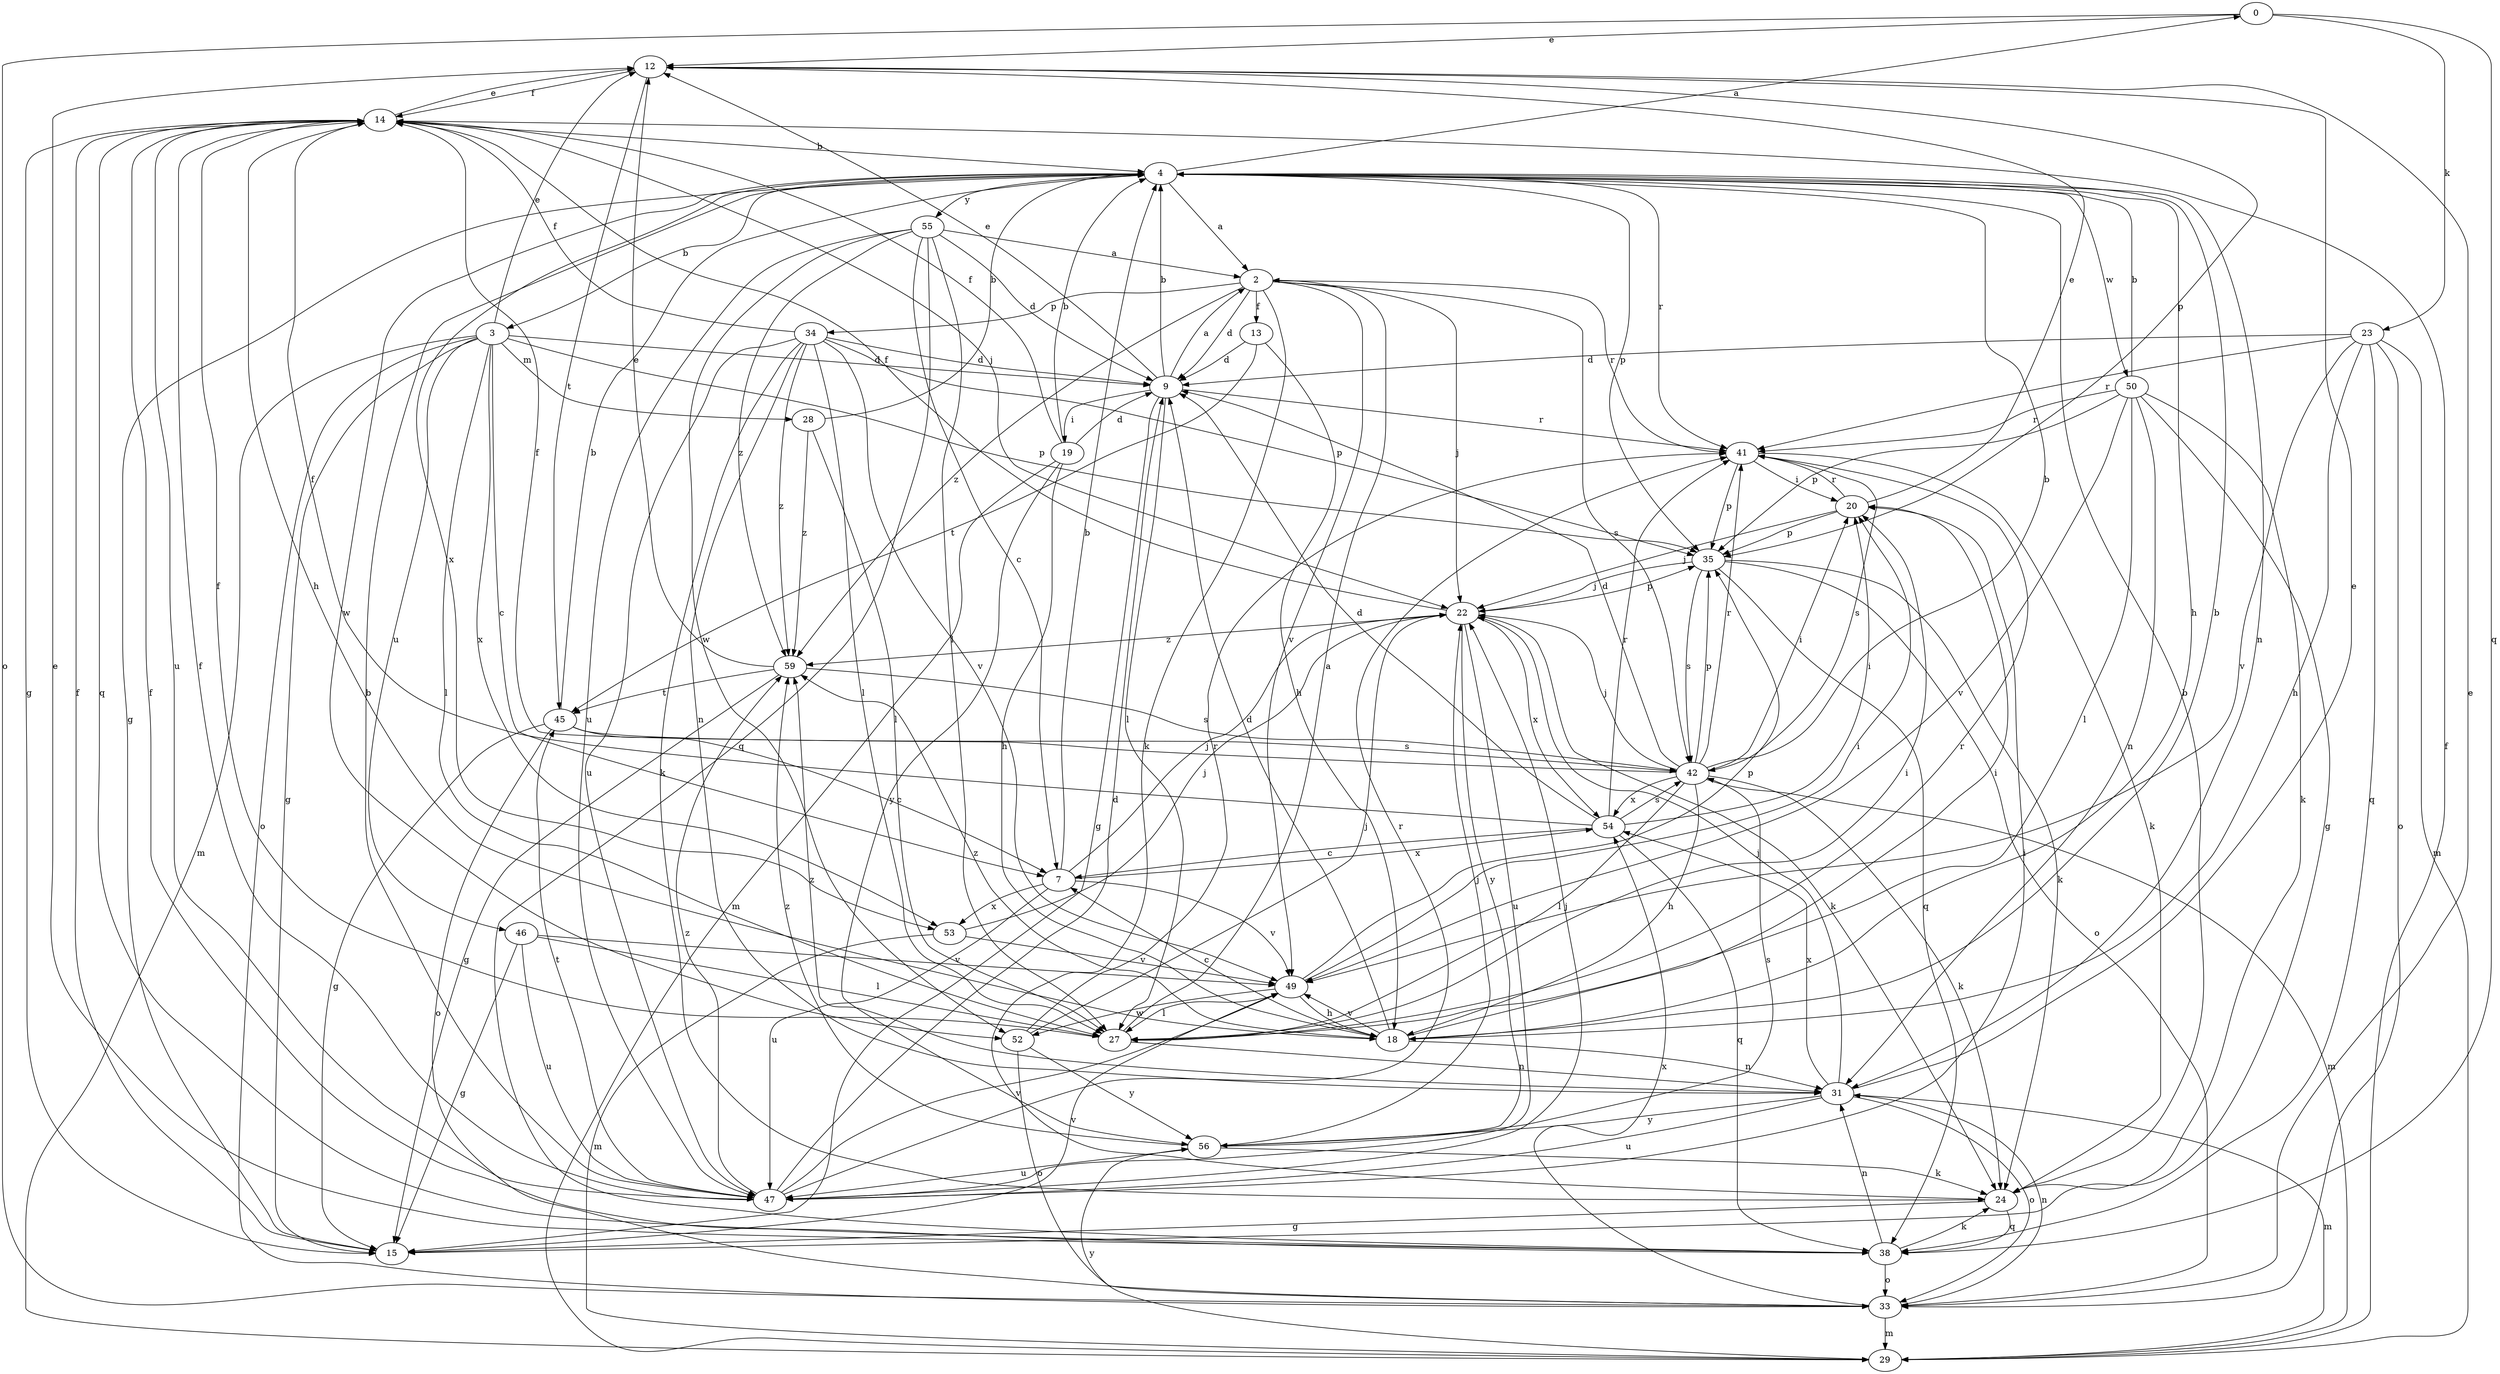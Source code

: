 strict digraph  {
0;
2;
3;
4;
7;
9;
12;
13;
14;
15;
18;
19;
20;
22;
23;
24;
27;
28;
29;
31;
33;
34;
35;
38;
41;
42;
45;
46;
47;
49;
50;
52;
53;
54;
55;
56;
59;
0 -> 12  [label=e];
0 -> 23  [label=k];
0 -> 33  [label=o];
0 -> 38  [label=q];
2 -> 9  [label=d];
2 -> 13  [label=f];
2 -> 22  [label=j];
2 -> 24  [label=k];
2 -> 34  [label=p];
2 -> 41  [label=r];
2 -> 42  [label=s];
2 -> 49  [label=v];
2 -> 59  [label=z];
3 -> 7  [label=c];
3 -> 9  [label=d];
3 -> 12  [label=e];
3 -> 15  [label=g];
3 -> 27  [label=l];
3 -> 28  [label=m];
3 -> 29  [label=m];
3 -> 33  [label=o];
3 -> 35  [label=p];
3 -> 46  [label=u];
3 -> 53  [label=x];
4 -> 0  [label=a];
4 -> 2  [label=a];
4 -> 3  [label=b];
4 -> 15  [label=g];
4 -> 18  [label=h];
4 -> 31  [label=n];
4 -> 35  [label=p];
4 -> 41  [label=r];
4 -> 50  [label=w];
4 -> 52  [label=w];
4 -> 53  [label=x];
4 -> 55  [label=y];
7 -> 4  [label=b];
7 -> 22  [label=j];
7 -> 47  [label=u];
7 -> 49  [label=v];
7 -> 53  [label=x];
7 -> 54  [label=x];
9 -> 2  [label=a];
9 -> 4  [label=b];
9 -> 12  [label=e];
9 -> 15  [label=g];
9 -> 19  [label=i];
9 -> 27  [label=l];
9 -> 41  [label=r];
12 -> 14  [label=f];
12 -> 35  [label=p];
12 -> 45  [label=t];
13 -> 9  [label=d];
13 -> 18  [label=h];
13 -> 45  [label=t];
14 -> 4  [label=b];
14 -> 12  [label=e];
14 -> 15  [label=g];
14 -> 18  [label=h];
14 -> 22  [label=j];
14 -> 38  [label=q];
14 -> 47  [label=u];
15 -> 14  [label=f];
15 -> 49  [label=v];
18 -> 4  [label=b];
18 -> 7  [label=c];
18 -> 9  [label=d];
18 -> 20  [label=i];
18 -> 31  [label=n];
18 -> 49  [label=v];
18 -> 59  [label=z];
19 -> 4  [label=b];
19 -> 9  [label=d];
19 -> 14  [label=f];
19 -> 18  [label=h];
19 -> 29  [label=m];
19 -> 56  [label=y];
20 -> 12  [label=e];
20 -> 22  [label=j];
20 -> 35  [label=p];
20 -> 41  [label=r];
22 -> 14  [label=f];
22 -> 24  [label=k];
22 -> 35  [label=p];
22 -> 47  [label=u];
22 -> 54  [label=x];
22 -> 56  [label=y];
22 -> 59  [label=z];
23 -> 9  [label=d];
23 -> 18  [label=h];
23 -> 29  [label=m];
23 -> 33  [label=o];
23 -> 38  [label=q];
23 -> 41  [label=r];
23 -> 49  [label=v];
24 -> 4  [label=b];
24 -> 15  [label=g];
24 -> 38  [label=q];
27 -> 2  [label=a];
27 -> 14  [label=f];
27 -> 20  [label=i];
27 -> 31  [label=n];
27 -> 41  [label=r];
28 -> 4  [label=b];
28 -> 27  [label=l];
28 -> 59  [label=z];
29 -> 14  [label=f];
29 -> 56  [label=y];
31 -> 12  [label=e];
31 -> 22  [label=j];
31 -> 29  [label=m];
31 -> 33  [label=o];
31 -> 47  [label=u];
31 -> 54  [label=x];
31 -> 56  [label=y];
31 -> 59  [label=z];
33 -> 12  [label=e];
33 -> 29  [label=m];
33 -> 31  [label=n];
33 -> 54  [label=x];
34 -> 9  [label=d];
34 -> 14  [label=f];
34 -> 24  [label=k];
34 -> 27  [label=l];
34 -> 31  [label=n];
34 -> 35  [label=p];
34 -> 47  [label=u];
34 -> 49  [label=v];
34 -> 59  [label=z];
35 -> 22  [label=j];
35 -> 24  [label=k];
35 -> 33  [label=o];
35 -> 38  [label=q];
35 -> 42  [label=s];
38 -> 12  [label=e];
38 -> 14  [label=f];
38 -> 24  [label=k];
38 -> 31  [label=n];
38 -> 33  [label=o];
41 -> 20  [label=i];
41 -> 24  [label=k];
41 -> 35  [label=p];
41 -> 42  [label=s];
42 -> 4  [label=b];
42 -> 9  [label=d];
42 -> 14  [label=f];
42 -> 18  [label=h];
42 -> 20  [label=i];
42 -> 22  [label=j];
42 -> 24  [label=k];
42 -> 27  [label=l];
42 -> 29  [label=m];
42 -> 35  [label=p];
42 -> 41  [label=r];
42 -> 54  [label=x];
45 -> 4  [label=b];
45 -> 7  [label=c];
45 -> 15  [label=g];
45 -> 33  [label=o];
45 -> 42  [label=s];
46 -> 15  [label=g];
46 -> 27  [label=l];
46 -> 47  [label=u];
46 -> 49  [label=v];
47 -> 4  [label=b];
47 -> 9  [label=d];
47 -> 14  [label=f];
47 -> 20  [label=i];
47 -> 22  [label=j];
47 -> 41  [label=r];
47 -> 45  [label=t];
47 -> 49  [label=v];
47 -> 59  [label=z];
49 -> 18  [label=h];
49 -> 20  [label=i];
49 -> 27  [label=l];
49 -> 35  [label=p];
49 -> 52  [label=w];
50 -> 4  [label=b];
50 -> 15  [label=g];
50 -> 24  [label=k];
50 -> 27  [label=l];
50 -> 31  [label=n];
50 -> 35  [label=p];
50 -> 41  [label=r];
50 -> 49  [label=v];
52 -> 22  [label=j];
52 -> 33  [label=o];
52 -> 41  [label=r];
52 -> 56  [label=y];
53 -> 22  [label=j];
53 -> 29  [label=m];
53 -> 49  [label=v];
54 -> 7  [label=c];
54 -> 9  [label=d];
54 -> 14  [label=f];
54 -> 20  [label=i];
54 -> 38  [label=q];
54 -> 41  [label=r];
54 -> 42  [label=s];
55 -> 2  [label=a];
55 -> 7  [label=c];
55 -> 9  [label=d];
55 -> 27  [label=l];
55 -> 38  [label=q];
55 -> 47  [label=u];
55 -> 52  [label=w];
55 -> 59  [label=z];
56 -> 22  [label=j];
56 -> 24  [label=k];
56 -> 42  [label=s];
56 -> 47  [label=u];
56 -> 59  [label=z];
59 -> 12  [label=e];
59 -> 15  [label=g];
59 -> 42  [label=s];
59 -> 45  [label=t];
}
